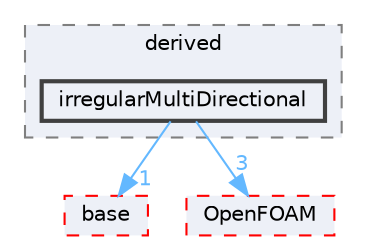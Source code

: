 digraph "src/waveModels/waveGenerationModels/derived/irregularMultiDirectional"
{
 // LATEX_PDF_SIZE
  bgcolor="transparent";
  edge [fontname=Helvetica,fontsize=10,labelfontname=Helvetica,labelfontsize=10];
  node [fontname=Helvetica,fontsize=10,shape=box,height=0.2,width=0.4];
  compound=true
  subgraph clusterdir_0d5b02f5e377897adf99f293bf94aa3d {
    graph [ bgcolor="#edf0f7", pencolor="grey50", label="derived", fontname=Helvetica,fontsize=10 style="filled,dashed", URL="dir_0d5b02f5e377897adf99f293bf94aa3d.html",tooltip=""]
  dir_075a3a00fa1ca9c7717590a3caf96644 [label="irregularMultiDirectional", fillcolor="#edf0f7", color="grey25", style="filled,bold", URL="dir_075a3a00fa1ca9c7717590a3caf96644.html",tooltip=""];
  }
  dir_8b3e8305750f57279d38dda6619c99cf [label="base", fillcolor="#edf0f7", color="red", style="filled,dashed", URL="dir_8b3e8305750f57279d38dda6619c99cf.html",tooltip=""];
  dir_c5473ff19b20e6ec4dfe5c310b3778a8 [label="OpenFOAM", fillcolor="#edf0f7", color="red", style="filled,dashed", URL="dir_c5473ff19b20e6ec4dfe5c310b3778a8.html",tooltip=""];
  dir_075a3a00fa1ca9c7717590a3caf96644->dir_8b3e8305750f57279d38dda6619c99cf [headlabel="1", labeldistance=1.5 headhref="dir_001969_000198.html" href="dir_001969_000198.html" color="steelblue1" fontcolor="steelblue1"];
  dir_075a3a00fa1ca9c7717590a3caf96644->dir_c5473ff19b20e6ec4dfe5c310b3778a8 [headlabel="3", labeldistance=1.5 headhref="dir_001969_002695.html" href="dir_001969_002695.html" color="steelblue1" fontcolor="steelblue1"];
}
